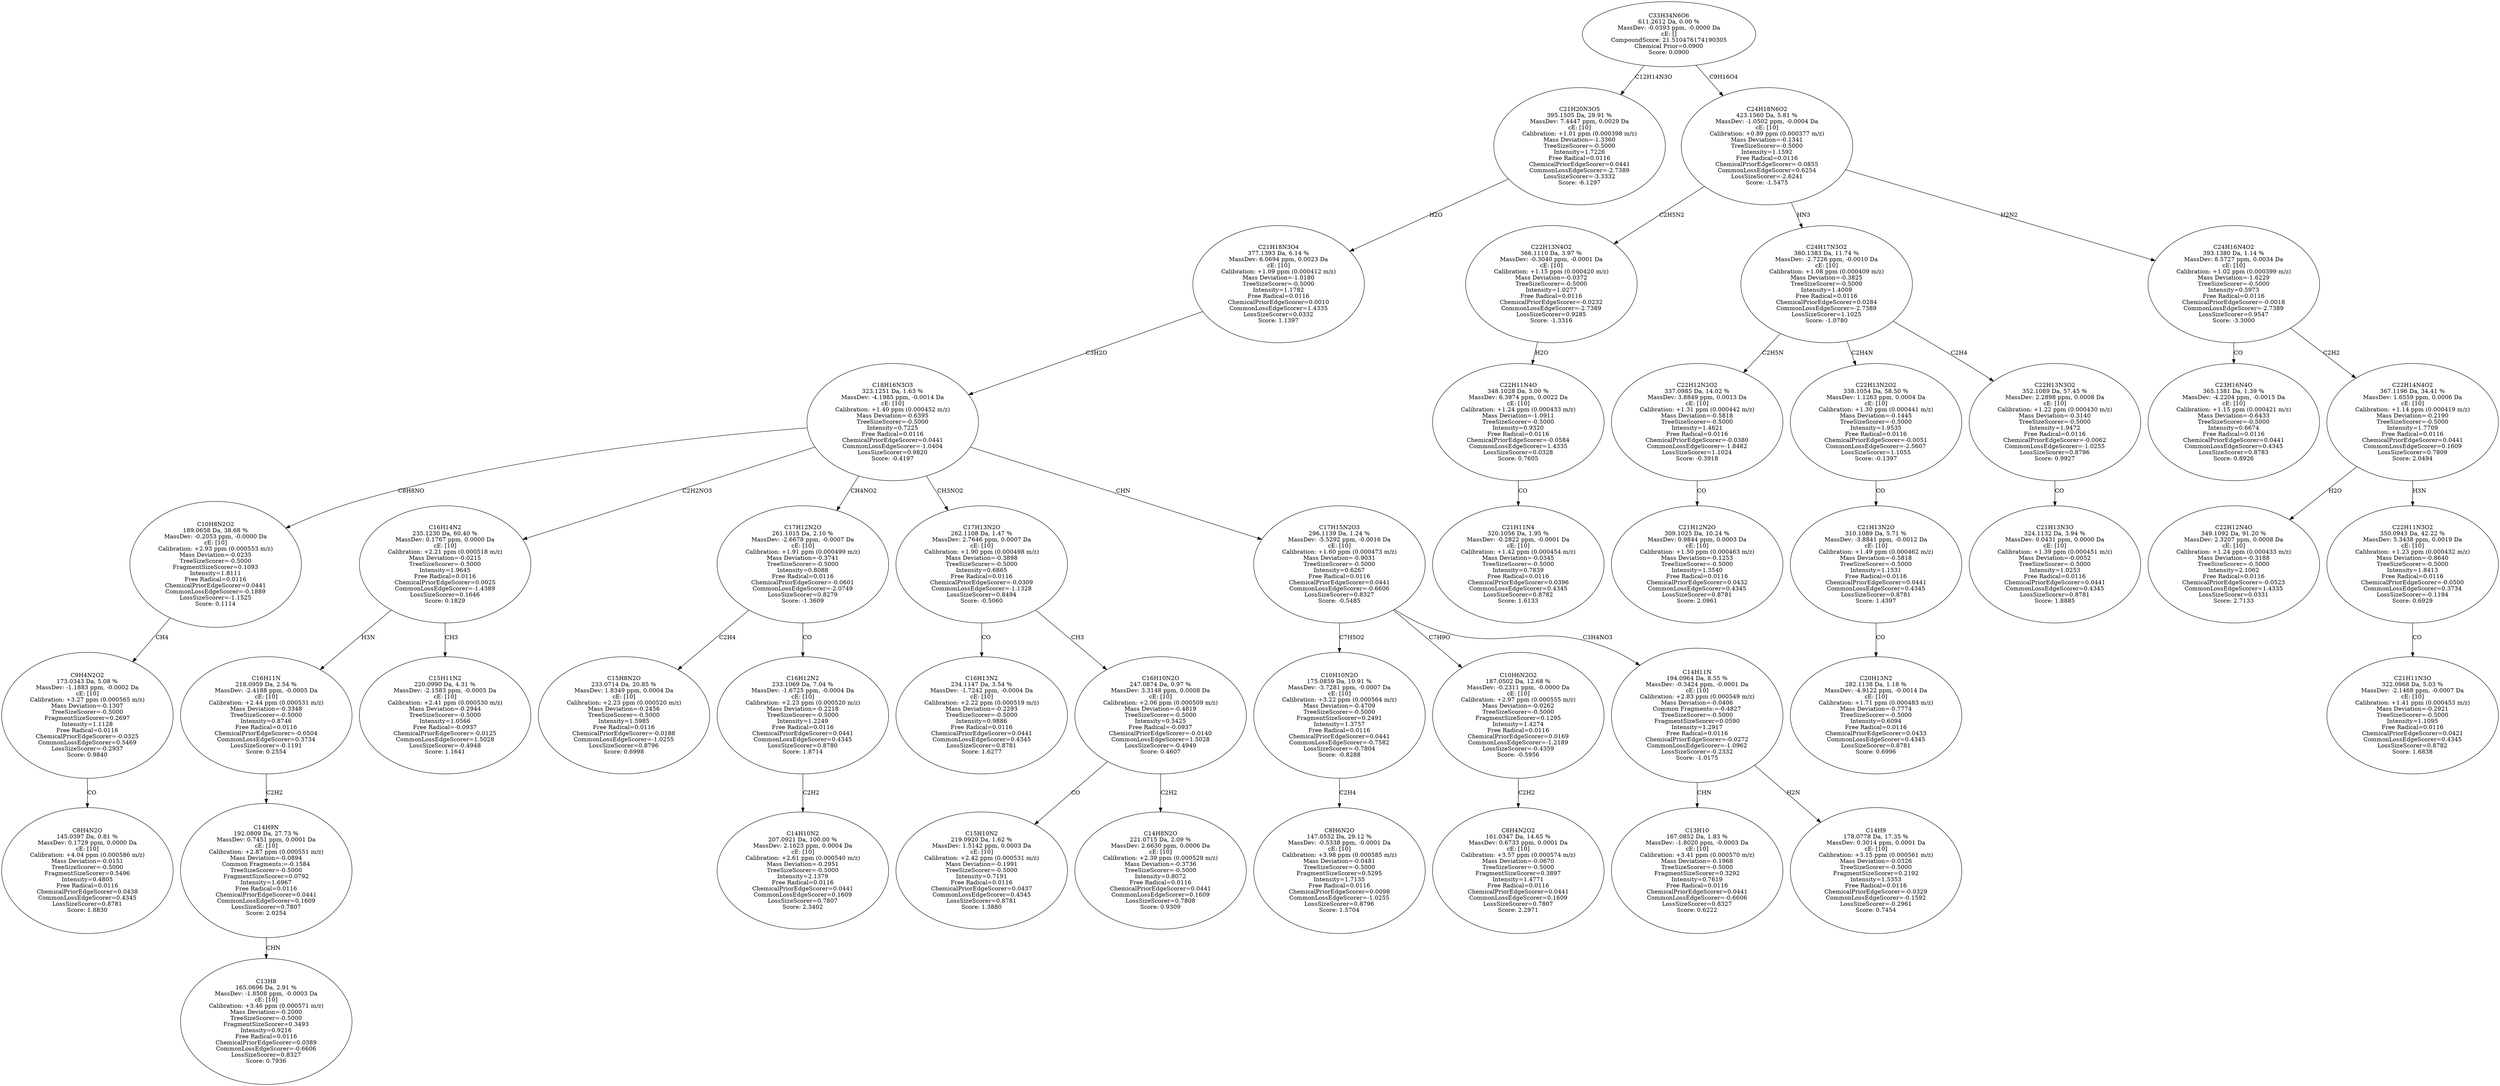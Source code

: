 strict digraph {
v1 [label="C8H4N2O\n145.0397 Da, 0.81 %\nMassDev: 0.1729 ppm, 0.0000 Da\ncE: [10]\nCalibration: +4.04 ppm (0.000586 m/z)\nMass Deviation=-0.0151\nTreeSizeScorer=-0.5000\nFragmentSizeScorer=0.5496\nIntensity=0.4805\nFree Radical=0.0116\nChemicalPriorEdgeScorer=0.0438\nCommonLossEdgeScorer=0.4345\nLossSizeScorer=0.8781\nScore: 1.8830"];
v2 [label="C9H4N2O2\n173.0343 Da, 5.08 %\nMassDev: -1.1883 ppm, -0.0002 Da\ncE: [10]\nCalibration: +3.27 ppm (0.000565 m/z)\nMass Deviation=-0.1307\nTreeSizeScorer=-0.5000\nFragmentSizeScorer=0.2697\nIntensity=1.1128\nFree Radical=0.0116\nChemicalPriorEdgeScorer=-0.0325\nCommonLossEdgeScorer=0.5469\nLossSizeScorer=-0.2937\nScore: 0.9840"];
v3 [label="C10H8N2O2\n189.0658 Da, 38.68 %\nMassDev: -0.2053 ppm, -0.0000 Da\ncE: [10]\nCalibration: +2.93 ppm (0.000553 m/z)\nMass Deviation=-0.0235\nTreeSizeScorer=-0.5000\nFragmentSizeScorer=0.1093\nIntensity=1.8111\nFree Radical=0.0116\nChemicalPriorEdgeScorer=0.0441\nCommonLossEdgeScorer=-0.1889\nLossSizeScorer=-1.1525\nScore: 0.1114"];
v4 [label="C13H8\n165.0696 Da, 2.91 %\nMassDev: -1.8508 ppm, -0.0003 Da\ncE: [10]\nCalibration: +3.46 ppm (0.000571 m/z)\nMass Deviation=-0.2000\nTreeSizeScorer=-0.5000\nFragmentSizeScorer=0.3493\nIntensity=0.9216\nFree Radical=0.0116\nChemicalPriorEdgeScorer=0.0389\nCommonLossEdgeScorer=-0.6606\nLossSizeScorer=0.8327\nScore: 0.7936"];
v5 [label="C14H9N\n192.0809 Da, 27.73 %\nMassDev: 0.7451 ppm, 0.0001 Da\ncE: [10]\nCalibration: +2.87 ppm (0.000551 m/z)\nMass Deviation=-0.0894\nCommon Fragments:=-0.1584\nTreeSizeScorer=-0.5000\nFragmentSizeScorer=0.0792\nIntensity=1.6967\nFree Radical=0.0116\nChemicalPriorEdgeScorer=0.0441\nCommonLossEdgeScorer=0.1609\nLossSizeScorer=0.7807\nScore: 2.0254"];
v6 [label="C16H11N\n218.0959 Da, 2.54 %\nMassDev: -2.4188 ppm, -0.0005 Da\ncE: [10]\nCalibration: +2.44 ppm (0.000531 m/z)\nMass Deviation=-0.3348\nTreeSizeScorer=-0.5000\nIntensity=0.8746\nFree Radical=0.0116\nChemicalPriorEdgeScorer=-0.0504\nCommonLossEdgeScorer=0.3734\nLossSizeScorer=-0.1191\nScore: 0.2554"];
v7 [label="C15H11N2\n220.0990 Da, 4.31 %\nMassDev: -2.1583 ppm, -0.0005 Da\ncE: [10]\nCalibration: +2.41 ppm (0.000530 m/z)\nMass Deviation=-0.2944\nTreeSizeScorer=-0.5000\nIntensity=1.0566\nFree Radical=-0.0937\nChemicalPriorEdgeScorer=-0.0125\nCommonLossEdgeScorer=1.5028\nLossSizeScorer=-0.4948\nScore: 1.1641"];
v8 [label="C16H14N2\n235.1230 Da, 60.40 %\nMassDev: 0.1767 ppm, 0.0000 Da\ncE: [10]\nCalibration: +2.21 ppm (0.000518 m/z)\nMass Deviation=-0.0215\nTreeSizeScorer=-0.5000\nIntensity=1.9645\nFree Radical=0.0116\nChemicalPriorEdgeScorer=0.0025\nCommonLossEdgeScorer=-1.4389\nLossSizeScorer=0.1646\nScore: 0.1829"];
v9 [label="C15H8N2O\n233.0714 Da, 20.85 %\nMassDev: 1.8349 ppm, 0.0004 Da\ncE: [10]\nCalibration: +2.23 ppm (0.000520 m/z)\nMass Deviation=-0.2456\nTreeSizeScorer=-0.5000\nIntensity=1.5985\nFree Radical=0.0116\nChemicalPriorEdgeScorer=-0.0188\nCommonLossEdgeScorer=-1.0255\nLossSizeScorer=0.8796\nScore: 0.6998"];
v10 [label="C14H10N2\n207.0921 Da, 100.00 %\nMassDev: 2.1623 ppm, 0.0004 Da\ncE: [10]\nCalibration: +2.61 ppm (0.000540 m/z)\nMass Deviation=-0.2951\nTreeSizeScorer=-0.5000\nIntensity=2.1379\nFree Radical=0.0116\nChemicalPriorEdgeScorer=0.0441\nCommonLossEdgeScorer=0.1609\nLossSizeScorer=0.7807\nScore: 2.3402"];
v11 [label="C16H12N2\n233.1069 Da, 7.04 %\nMassDev: -1.6725 ppm, -0.0004 Da\ncE: [10]\nCalibration: +2.23 ppm (0.000520 m/z)\nMass Deviation=-0.2218\nTreeSizeScorer=-0.5000\nIntensity=1.2249\nFree Radical=0.0116\nChemicalPriorEdgeScorer=0.0441\nCommonLossEdgeScorer=0.4345\nLossSizeScorer=0.8780\nScore: 1.8714"];
v12 [label="C17H12N2O\n261.1015 Da, 2.10 %\nMassDev: -2.6678 ppm, -0.0007 Da\ncE: [10]\nCalibration: +1.91 ppm (0.000499 m/z)\nMass Deviation=-0.3741\nTreeSizeScorer=-0.5000\nIntensity=0.8088\nFree Radical=0.0116\nChemicalPriorEdgeScorer=-0.0601\nCommonLossEdgeScorer=-2.0749\nLossSizeScorer=0.8279\nScore: -1.3609"];
v13 [label="C16H13N2\n234.1147 Da, 3.54 %\nMassDev: -1.7242 ppm, -0.0004 Da\ncE: [10]\nCalibration: +2.22 ppm (0.000519 m/z)\nMass Deviation=-0.2293\nTreeSizeScorer=-0.5000\nIntensity=0.9886\nFree Radical=0.0116\nChemicalPriorEdgeScorer=0.0441\nCommonLossEdgeScorer=0.4345\nLossSizeScorer=0.8781\nScore: 1.6277"];
v14 [label="C15H10N2\n219.0920 Da, 1.62 %\nMassDev: 1.5142 ppm, 0.0003 Da\ncE: [10]\nCalibration: +2.42 ppm (0.000531 m/z)\nMass Deviation=-0.1991\nTreeSizeScorer=-0.5000\nIntensity=0.7191\nFree Radical=0.0116\nChemicalPriorEdgeScorer=0.0437\nCommonLossEdgeScorer=0.4345\nLossSizeScorer=0.8781\nScore: 1.3880"];
v15 [label="C14H8N2O\n221.0715 Da, 2.09 %\nMassDev: 2.6630 ppm, 0.0006 Da\ncE: [10]\nCalibration: +2.39 ppm (0.000529 m/z)\nMass Deviation=-0.3736\nTreeSizeScorer=-0.5000\nIntensity=0.8072\nFree Radical=0.0116\nChemicalPriorEdgeScorer=0.0441\nCommonLossEdgeScorer=0.1609\nLossSizeScorer=0.7808\nScore: 0.9309"];
v16 [label="C16H10N2O\n247.0874 Da, 0.97 %\nMassDev: 3.3148 ppm, 0.0008 Da\ncE: [10]\nCalibration: +2.06 ppm (0.000509 m/z)\nMass Deviation=-0.4819\nTreeSizeScorer=-0.5000\nIntensity=0.5425\nFree Radical=-0.0937\nChemicalPriorEdgeScorer=-0.0140\nCommonLossEdgeScorer=1.5028\nLossSizeScorer=-0.4949\nScore: 0.4607"];
v17 [label="C17H13N2O\n262.1108 Da, 1.47 %\nMassDev: 2.7646 ppm, 0.0007 Da\ncE: [10]\nCalibration: +1.90 ppm (0.000498 m/z)\nMass Deviation=-0.3898\nTreeSizeScorer=-0.5000\nIntensity=0.6865\nFree Radical=0.0116\nChemicalPriorEdgeScorer=-0.0309\nCommonLossEdgeScorer=-1.1328\nLossSizeScorer=0.8494\nScore: -0.5060"];
v18 [label="C8H6N2O\n147.0552 Da, 29.12 %\nMassDev: -0.5338 ppm, -0.0001 Da\ncE: [10]\nCalibration: +3.98 ppm (0.000585 m/z)\nMass Deviation=-0.0481\nTreeSizeScorer=-0.5000\nFragmentSizeScorer=0.5295\nIntensity=1.7135\nFree Radical=0.0116\nChemicalPriorEdgeScorer=0.0098\nCommonLossEdgeScorer=-1.0255\nLossSizeScorer=0.8796\nScore: 1.5704"];
v19 [label="C10H10N2O\n175.0859 Da, 10.91 %\nMassDev: -3.7281 ppm, -0.0007 Da\ncE: [10]\nCalibration: +3.22 ppm (0.000564 m/z)\nMass Deviation=-0.4709\nTreeSizeScorer=-0.5000\nFragmentSizeScorer=0.2491\nIntensity=1.3757\nFree Radical=0.0116\nChemicalPriorEdgeScorer=0.0441\nCommonLossEdgeScorer=-0.7582\nLossSizeScorer=-0.7804\nScore: -0.8288"];
v20 [label="C8H4N2O2\n161.0347 Da, 14.65 %\nMassDev: 0.6733 ppm, 0.0001 Da\ncE: [10]\nCalibration: +3.57 ppm (0.000574 m/z)\nMass Deviation=-0.0670\nTreeSizeScorer=-0.5000\nFragmentSizeScorer=0.3897\nIntensity=1.4771\nFree Radical=0.0116\nChemicalPriorEdgeScorer=0.0441\nCommonLossEdgeScorer=0.1609\nLossSizeScorer=0.7807\nScore: 2.2971"];
v21 [label="C10H6N2O2\n187.0502 Da, 12.68 %\nMassDev: -0.2311 ppm, -0.0000 Da\ncE: [10]\nCalibration: +2.97 ppm (0.000555 m/z)\nMass Deviation=-0.0262\nTreeSizeScorer=-0.5000\nFragmentSizeScorer=0.1295\nIntensity=1.4274\nFree Radical=0.0116\nChemicalPriorEdgeScorer=0.0169\nCommonLossEdgeScorer=-1.2189\nLossSizeScorer=-0.4359\nScore: -0.5956"];
v22 [label="C13H10\n167.0852 Da, 1.83 %\nMassDev: -1.8020 ppm, -0.0003 Da\ncE: [10]\nCalibration: +3.41 ppm (0.000570 m/z)\nMass Deviation=-0.1968\nTreeSizeScorer=-0.5000\nFragmentSizeScorer=0.3292\nIntensity=0.7619\nFree Radical=0.0116\nChemicalPriorEdgeScorer=0.0441\nCommonLossEdgeScorer=-0.6606\nLossSizeScorer=0.8327\nScore: 0.6222"];
v23 [label="C14H9\n178.0778 Da, 17.35 %\nMassDev: 0.3014 ppm, 0.0001 Da\ncE: [10]\nCalibration: +3.15 ppm (0.000561 m/z)\nMass Deviation=-0.0326\nTreeSizeScorer=-0.5000\nFragmentSizeScorer=0.2192\nIntensity=1.5353\nFree Radical=0.0116\nChemicalPriorEdgeScorer=-0.0329\nCommonLossEdgeScorer=-0.1592\nLossSizeScorer=-0.2961\nScore: 0.7454"];
v24 [label="C14H11N\n194.0964 Da, 8.55 %\nMassDev: -0.3424 ppm, -0.0001 Da\ncE: [10]\nCalibration: +2.83 ppm (0.000549 m/z)\nMass Deviation=-0.0406\nCommon Fragments:=-0.4827\nTreeSizeScorer=-0.5000\nFragmentSizeScorer=0.0590\nIntensity=1.2917\nFree Radical=0.0116\nChemicalPriorEdgeScorer=-0.0272\nCommonLossEdgeScorer=-1.0962\nLossSizeScorer=-0.2332\nScore: -1.0175"];
v25 [label="C17H15N2O3\n296.1139 Da, 1.24 %\nMassDev: -5.5292 ppm, -0.0016 Da\ncE: [10]\nCalibration: +1.60 ppm (0.000473 m/z)\nMass Deviation=-0.9031\nTreeSizeScorer=-0.5000\nIntensity=0.6267\nFree Radical=0.0116\nChemicalPriorEdgeScorer=0.0441\nCommonLossEdgeScorer=-0.6606\nLossSizeScorer=0.8327\nScore: -0.5485"];
v26 [label="C18H16N3O3\n323.1251 Da, 1.63 %\nMassDev: -4.1985 ppm, -0.0014 Da\ncE: [10]\nCalibration: +1.40 ppm (0.000452 m/z)\nMass Deviation=-0.6395\nTreeSizeScorer=-0.5000\nIntensity=0.7225\nFree Radical=0.0116\nChemicalPriorEdgeScorer=0.0441\nCommonLossEdgeScorer=-1.0404\nLossSizeScorer=0.9820\nScore: -0.4197"];
v27 [label="C21H18N3O4\n377.1393 Da, 6.14 %\nMassDev: 6.0694 ppm, 0.0023 Da\ncE: [10]\nCalibration: +1.09 ppm (0.000412 m/z)\nMass Deviation=-1.0180\nTreeSizeScorer=-0.5000\nIntensity=1.1782\nFree Radical=0.0116\nChemicalPriorEdgeScorer=0.0010\nCommonLossEdgeScorer=1.4335\nLossSizeScorer=0.0332\nScore: 1.1397"];
v28 [label="C21H20N3O5\n395.1505 Da, 29.91 %\nMassDev: 7.4447 ppm, 0.0029 Da\ncE: [10]\nCalibration: +1.01 ppm (0.000398 m/z)\nMass Deviation=-1.3360\nTreeSizeScorer=-0.5000\nIntensity=1.7226\nFree Radical=0.0116\nChemicalPriorEdgeScorer=0.0441\nCommonLossEdgeScorer=-2.7389\nLossSizeScorer=-3.3332\nScore: -6.1297"];
v29 [label="C21H11N4\n320.1056 Da, 1.95 %\nMassDev: -0.2822 ppm, -0.0001 Da\ncE: [10]\nCalibration: +1.42 ppm (0.000454 m/z)\nMass Deviation=-0.0345\nTreeSizeScorer=-0.5000\nIntensity=0.7839\nFree Radical=0.0116\nChemicalPriorEdgeScorer=0.0396\nCommonLossEdgeScorer=0.4345\nLossSizeScorer=0.8782\nScore: 1.6133"];
v30 [label="C22H11N4O\n348.1028 Da, 3.00 %\nMassDev: 6.3974 ppm, 0.0022 Da\ncE: [10]\nCalibration: +1.24 ppm (0.000433 m/z)\nMass Deviation=-1.0911\nTreeSizeScorer=-0.5000\nIntensity=0.9320\nFree Radical=0.0116\nChemicalPriorEdgeScorer=-0.0584\nCommonLossEdgeScorer=1.4335\nLossSizeScorer=0.0328\nScore: 0.7605"];
v31 [label="C22H13N4O2\n366.1110 Da, 3.97 %\nMassDev: -0.3040 ppm, -0.0001 Da\ncE: [10]\nCalibration: +1.15 ppm (0.000420 m/z)\nMass Deviation=-0.0372\nTreeSizeScorer=-0.5000\nIntensity=1.0277\nFree Radical=0.0116\nChemicalPriorEdgeScorer=-0.0232\nCommonLossEdgeScorer=-2.7389\nLossSizeScorer=0.9285\nScore: -1.3316"];
v32 [label="C21H12N2O\n309.1025 Da, 10.24 %\nMassDev: 0.9844 ppm, 0.0003 Da\ncE: [10]\nCalibration: +1.50 ppm (0.000463 m/z)\nMass Deviation=-0.1253\nTreeSizeScorer=-0.5000\nIntensity=1.3540\nFree Radical=0.0116\nChemicalPriorEdgeScorer=0.0432\nCommonLossEdgeScorer=0.4345\nLossSizeScorer=0.8781\nScore: 2.0961"];
v33 [label="C22H12N2O2\n337.0985 Da, 14.02 %\nMassDev: 3.8849 ppm, 0.0013 Da\ncE: [10]\nCalibration: +1.31 ppm (0.000442 m/z)\nMass Deviation=-0.5818\nTreeSizeScorer=-0.5000\nIntensity=1.4621\nFree Radical=0.0116\nChemicalPriorEdgeScorer=-0.0380\nCommonLossEdgeScorer=-1.8482\nLossSizeScorer=1.1024\nScore: -0.3918"];
v34 [label="C20H13N2\n282.1138 Da, 1.18 %\nMassDev: -4.9122 ppm, -0.0014 Da\ncE: [10]\nCalibration: +1.71 ppm (0.000483 m/z)\nMass Deviation=-0.7774\nTreeSizeScorer=-0.5000\nIntensity=0.6094\nFree Radical=0.0116\nChemicalPriorEdgeScorer=0.0433\nCommonLossEdgeScorer=0.4345\nLossSizeScorer=0.8781\nScore: 0.6996"];
v35 [label="C21H13N2O\n310.1089 Da, 5.71 %\nMassDev: -3.8841 ppm, -0.0012 Da\ncE: [10]\nCalibration: +1.49 ppm (0.000462 m/z)\nMass Deviation=-0.5818\nTreeSizeScorer=-0.5000\nIntensity=1.1531\nFree Radical=0.0116\nChemicalPriorEdgeScorer=0.0441\nCommonLossEdgeScorer=0.4345\nLossSizeScorer=0.8781\nScore: 1.4397"];
v36 [label="C22H13N2O2\n338.1054 Da, 58.50 %\nMassDev: 1.1263 ppm, 0.0004 Da\ncE: [10]\nCalibration: +1.30 ppm (0.000441 m/z)\nMass Deviation=-0.1445\nTreeSizeScorer=-0.5000\nIntensity=1.9535\nFree Radical=0.0116\nChemicalPriorEdgeScorer=-0.0051\nCommonLossEdgeScorer=-2.5607\nLossSizeScorer=1.1055\nScore: -0.1397"];
v37 [label="C21H13N3O\n324.1132 Da, 3.94 %\nMassDev: 0.0431 ppm, 0.0000 Da\ncE: [10]\nCalibration: +1.39 ppm (0.000451 m/z)\nMass Deviation=-0.0052\nTreeSizeScorer=-0.5000\nIntensity=1.0253\nFree Radical=0.0116\nChemicalPriorEdgeScorer=0.0441\nCommonLossEdgeScorer=0.4345\nLossSizeScorer=0.8781\nScore: 1.8885"];
v38 [label="C22H13N3O2\n352.1089 Da, 57.45 %\nMassDev: 2.2898 ppm, 0.0008 Da\ncE: [10]\nCalibration: +1.22 ppm (0.000430 m/z)\nMass Deviation=-0.3140\nTreeSizeScorer=-0.5000\nIntensity=1.9472\nFree Radical=0.0116\nChemicalPriorEdgeScorer=-0.0062\nCommonLossEdgeScorer=-1.0255\nLossSizeScorer=0.8796\nScore: 0.9927"];
v39 [label="C24H17N3O2\n380.1383 Da, 11.74 %\nMassDev: -2.7226 ppm, -0.0010 Da\ncE: [10]\nCalibration: +1.08 ppm (0.000409 m/z)\nMass Deviation=-0.3825\nTreeSizeScorer=-0.5000\nIntensity=1.4009\nFree Radical=0.0116\nChemicalPriorEdgeScorer=0.0284\nCommonLossEdgeScorer=-2.7389\nLossSizeScorer=1.1025\nScore: -1.0780"];
v40 [label="C23H16N4O\n365.1381 Da, 1.39 %\nMassDev: -4.2204 ppm, -0.0015 Da\ncE: [10]\nCalibration: +1.15 ppm (0.000421 m/z)\nMass Deviation=-0.6433\nTreeSizeScorer=-0.5000\nIntensity=0.6674\nFree Radical=0.0116\nChemicalPriorEdgeScorer=0.0441\nCommonLossEdgeScorer=0.4345\nLossSizeScorer=0.8783\nScore: 0.8926"];
v41 [label="C22H12N4O\n349.1092 Da, 91.20 %\nMassDev: 2.3207 ppm, 0.0008 Da\ncE: [10]\nCalibration: +1.24 ppm (0.000433 m/z)\nMass Deviation=-0.3188\nTreeSizeScorer=-0.5000\nIntensity=2.1062\nFree Radical=0.0116\nChemicalPriorEdgeScorer=-0.0523\nCommonLossEdgeScorer=1.4335\nLossSizeScorer=0.0331\nScore: 2.7133"];
v42 [label="C21H11N3O\n322.0968 Da, 5.03 %\nMassDev: -2.1468 ppm, -0.0007 Da\ncE: [10]\nCalibration: +1.41 ppm (0.000453 m/z)\nMass Deviation=-0.2921\nTreeSizeScorer=-0.5000\nIntensity=1.1095\nFree Radical=0.0116\nChemicalPriorEdgeScorer=0.0421\nCommonLossEdgeScorer=0.4345\nLossSizeScorer=0.8782\nScore: 1.6838"];
v43 [label="C22H11N3O2\n350.0943 Da, 42.22 %\nMassDev: 5.3438 ppm, 0.0019 Da\ncE: [10]\nCalibration: +1.23 ppm (0.000432 m/z)\nMass Deviation=-0.8640\nTreeSizeScorer=-0.5000\nIntensity=1.8413\nFree Radical=0.0116\nChemicalPriorEdgeScorer=-0.0500\nCommonLossEdgeScorer=0.3734\nLossSizeScorer=-0.1194\nScore: 0.6929"];
v44 [label="C22H14N4O2\n367.1196 Da, 34.41 %\nMassDev: 1.6559 ppm, 0.0006 Da\ncE: [10]\nCalibration: +1.14 ppm (0.000419 m/z)\nMass Deviation=-0.2190\nTreeSizeScorer=-0.5000\nIntensity=1.7709\nFree Radical=0.0116\nChemicalPriorEdgeScorer=0.0441\nCommonLossEdgeScorer=0.1609\nLossSizeScorer=0.7809\nScore: 2.0494"];
v45 [label="C24H16N4O2\n393.1380 Da, 1.14 %\nMassDev: 8.5727 ppm, 0.0034 Da\ncE: [10]\nCalibration: +1.02 ppm (0.000399 m/z)\nMass Deviation=-1.6229\nTreeSizeScorer=-0.5000\nIntensity=0.5973\nFree Radical=0.0116\nChemicalPriorEdgeScorer=-0.0018\nCommonLossEdgeScorer=-2.7389\nLossSizeScorer=0.9547\nScore: -3.3000"];
v46 [label="C24H18N6O2\n423.1560 Da, 5.81 %\nMassDev: -1.0502 ppm, -0.0004 Da\ncE: [10]\nCalibration: +0.89 ppm (0.000377 m/z)\nMass Deviation=-0.1341\nTreeSizeScorer=-0.5000\nIntensity=1.1592\nFree Radical=0.0116\nChemicalPriorEdgeScorer=-0.0855\nCommonLossEdgeScorer=0.6254\nLossSizeScorer=-2.6241\nScore: -1.5475"];
v47 [label="C33H34N6O6\n611.2612 Da, 0.00 %\nMassDev: -0.0393 ppm, -0.0000 Da\ncE: []\nCompoundScore: 21.510476174190305\nChemical Prior=0.0900\nScore: 0.0900"];
v2 -> v1 [label="CO"];
v3 -> v2 [label="CH4"];
v26 -> v3 [label="C8H8NO"];
v5 -> v4 [label="CHN"];
v6 -> v5 [label="C2H2"];
v8 -> v6 [label="H3N"];
v8 -> v7 [label="CH3"];
v26 -> v8 [label="C2H2NO3"];
v12 -> v9 [label="C2H4"];
v11 -> v10 [label="C2H2"];
v12 -> v11 [label="CO"];
v26 -> v12 [label="CH4NO2"];
v17 -> v13 [label="CO"];
v16 -> v14 [label="CO"];
v16 -> v15 [label="C2H2"];
v17 -> v16 [label="CH3"];
v26 -> v17 [label="CH3NO2"];
v19 -> v18 [label="C2H4"];
v25 -> v19 [label="C7H5O2"];
v21 -> v20 [label="C2H2"];
v25 -> v21 [label="C7H9O"];
v24 -> v22 [label="CHN"];
v24 -> v23 [label="H2N"];
v25 -> v24 [label="C3H4NO3"];
v26 -> v25 [label="CHN"];
v27 -> v26 [label="C3H2O"];
v28 -> v27 [label="H2O"];
v47 -> v28 [label="C12H14N3O"];
v30 -> v29 [label="CO"];
v31 -> v30 [label="H2O"];
v46 -> v31 [label="C2H5N2"];
v33 -> v32 [label="CO"];
v39 -> v33 [label="C2H5N"];
v35 -> v34 [label="CO"];
v36 -> v35 [label="CO"];
v39 -> v36 [label="C2H4N"];
v38 -> v37 [label="CO"];
v39 -> v38 [label="C2H4"];
v46 -> v39 [label="HN3"];
v45 -> v40 [label="CO"];
v44 -> v41 [label="H2O"];
v43 -> v42 [label="CO"];
v44 -> v43 [label="H3N"];
v45 -> v44 [label="C2H2"];
v46 -> v45 [label="H2N2"];
v47 -> v46 [label="C9H16O4"];
}